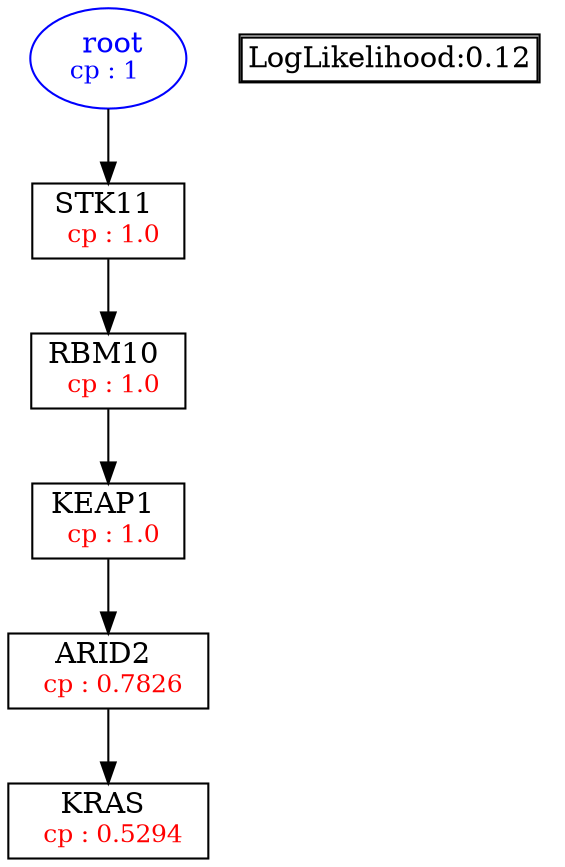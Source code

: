 digraph tree {
    "root" [label=<<font color='Blue'> root</font><br/><font color='Blue' POINT-SIZE='12'>cp : 1 </font>>, shape=oval, color=Blue];
    "S3" [label =<STK11 <br/> <font color='Red' POINT-SIZE='12'> cp : 1.0 </font>>, shape=box];
    "S5" [label =<RBM10 <br/> <font color='Red' POINT-SIZE='12'> cp : 1.0 </font>>, shape=box];
    "S4" [label =<KEAP1 <br/> <font color='Red' POINT-SIZE='12'> cp : 1.0 </font>>, shape=box];
    "S2" [label =<ARID2 <br/> <font color='Red' POINT-SIZE='12'> cp : 0.7826 </font>>, shape=box];
    "S1" [label =<KRAS <br/> <font color='Red' POINT-SIZE='12'> cp : 0.5294 </font>>, shape=box];
    "root" -> "S3";
    "S3" -> "S5";
    "S5" -> "S4";
    "S4" -> "S2";
    "S2" -> "S1";

    node[shape=plaintext]
    fontsize="10"
    struct1 [label=
    <<TABLE BORDER="1" CELLBORDER="1" CELLSPACING="0" >
    <TR><TD ALIGN="LEFT">LogLikelihood:0.12</TD></TR>
    </TABLE>>];

}
